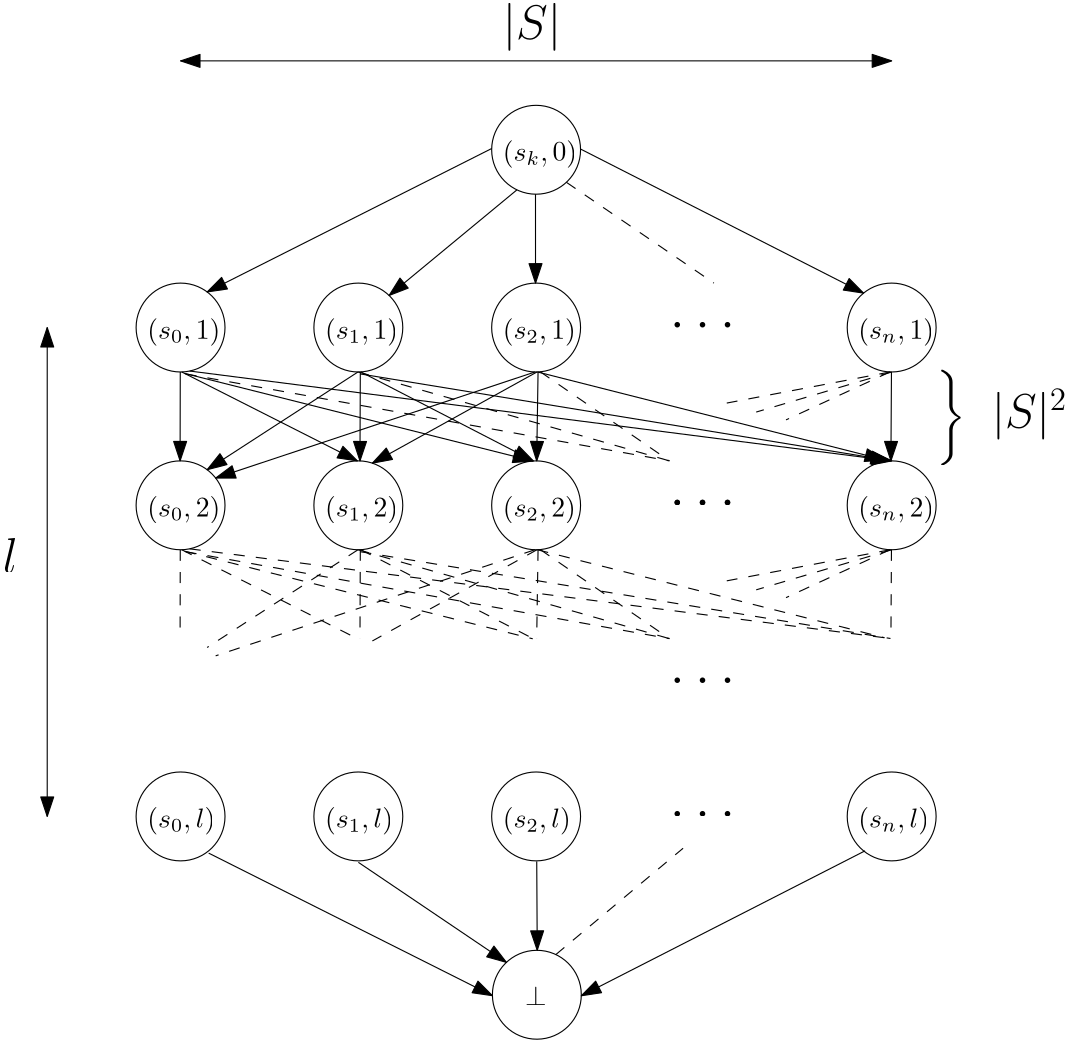 <?xml version="1.0"?>
<!DOCTYPE ipe SYSTEM "ipe.dtd">
<ipe version="70206" creator="Ipe 7.2.6">
<info created="D:20170809224916" modified="D:20170810121231"/>
<preamble>\usepackage{amsmath}
</preamble>
<ipestyle name="basic">
<symbol name="arrow/arc(spx)">
<path stroke="sym-stroke" fill="sym-stroke" pen="sym-pen">
0 0 m
-1 0.333 l
-1 -0.333 l
h
</path>
</symbol>
<symbol name="arrow/farc(spx)">
<path stroke="sym-stroke" fill="white" pen="sym-pen">
0 0 m
-1 0.333 l
-1 -0.333 l
h
</path>
</symbol>
<symbol name="arrow/ptarc(spx)">
<path stroke="sym-stroke" fill="sym-stroke" pen="sym-pen">
0 0 m
-1 0.333 l
-0.8 0 l
-1 -0.333 l
h
</path>
</symbol>
<symbol name="arrow/fptarc(spx)">
<path stroke="sym-stroke" fill="white" pen="sym-pen">
0 0 m
-1 0.333 l
-0.8 0 l
-1 -0.333 l
h
</path>
</symbol>
<symbol name="mark/circle(sx)" transformations="translations">
<path fill="sym-stroke">
0.6 0 0 0.6 0 0 e
0.4 0 0 0.4 0 0 e
</path>
</symbol>
<symbol name="mark/disk(sx)" transformations="translations">
<path fill="sym-stroke">
0.6 0 0 0.6 0 0 e
</path>
</symbol>
<symbol name="mark/fdisk(sfx)" transformations="translations">
<group>
<path fill="sym-fill">
0.5 0 0 0.5 0 0 e
</path>
<path fill="sym-stroke" fillrule="eofill">
0.6 0 0 0.6 0 0 e
0.4 0 0 0.4 0 0 e
</path>
</group>
</symbol>
<symbol name="mark/box(sx)" transformations="translations">
<path fill="sym-stroke" fillrule="eofill">
-0.6 -0.6 m
0.6 -0.6 l
0.6 0.6 l
-0.6 0.6 l
h
-0.4 -0.4 m
0.4 -0.4 l
0.4 0.4 l
-0.4 0.4 l
h
</path>
</symbol>
<symbol name="mark/square(sx)" transformations="translations">
<path fill="sym-stroke">
-0.6 -0.6 m
0.6 -0.6 l
0.6 0.6 l
-0.6 0.6 l
h
</path>
</symbol>
<symbol name="mark/fsquare(sfx)" transformations="translations">
<group>
<path fill="sym-fill">
-0.5 -0.5 m
0.5 -0.5 l
0.5 0.5 l
-0.5 0.5 l
h
</path>
<path fill="sym-stroke" fillrule="eofill">
-0.6 -0.6 m
0.6 -0.6 l
0.6 0.6 l
-0.6 0.6 l
h
-0.4 -0.4 m
0.4 -0.4 l
0.4 0.4 l
-0.4 0.4 l
h
</path>
</group>
</symbol>
<symbol name="mark/cross(sx)" transformations="translations">
<group>
<path fill="sym-stroke">
-0.43 -0.57 m
0.57 0.43 l
0.43 0.57 l
-0.57 -0.43 l
h
</path>
<path fill="sym-stroke">
-0.43 0.57 m
0.57 -0.43 l
0.43 -0.57 l
-0.57 0.43 l
h
</path>
</group>
</symbol>
<symbol name="arrow/fnormal(spx)">
<path stroke="sym-stroke" fill="white" pen="sym-pen">
0 0 m
-1 0.333 l
-1 -0.333 l
h
</path>
</symbol>
<symbol name="arrow/pointed(spx)">
<path stroke="sym-stroke" fill="sym-stroke" pen="sym-pen">
0 0 m
-1 0.333 l
-0.8 0 l
-1 -0.333 l
h
</path>
</symbol>
<symbol name="arrow/fpointed(spx)">
<path stroke="sym-stroke" fill="white" pen="sym-pen">
0 0 m
-1 0.333 l
-0.8 0 l
-1 -0.333 l
h
</path>
</symbol>
<symbol name="arrow/linear(spx)">
<path stroke="sym-stroke" pen="sym-pen">
-1 0.333 m
0 0 l
-1 -0.333 l
</path>
</symbol>
<symbol name="arrow/fdouble(spx)">
<path stroke="sym-stroke" fill="white" pen="sym-pen">
0 0 m
-1 0.333 l
-1 -0.333 l
h
-1 0 m
-2 0.333 l
-2 -0.333 l
h
</path>
</symbol>
<symbol name="arrow/double(spx)">
<path stroke="sym-stroke" fill="sym-stroke" pen="sym-pen">
0 0 m
-1 0.333 l
-1 -0.333 l
h
-1 0 m
-2 0.333 l
-2 -0.333 l
h
</path>
</symbol>
<pen name="heavier" value="0.8"/>
<pen name="fat" value="1.2"/>
<pen name="ultrafat" value="2"/>
<symbolsize name="large" value="5"/>
<symbolsize name="small" value="2"/>
<symbolsize name="tiny" value="1.1"/>
<arrowsize name="large" value="10"/>
<arrowsize name="small" value="5"/>
<arrowsize name="tiny" value="3"/>
<color name="red" value="1 0 0"/>
<color name="green" value="0 1 0"/>
<color name="blue" value="0 0 1"/>
<color name="yellow" value="1 1 0"/>
<color name="orange" value="1 0.647 0"/>
<color name="gold" value="1 0.843 0"/>
<color name="purple" value="0.627 0.125 0.941"/>
<color name="gray" value="0.745"/>
<color name="brown" value="0.647 0.165 0.165"/>
<color name="navy" value="0 0 0.502"/>
<color name="pink" value="1 0.753 0.796"/>
<color name="seagreen" value="0.18 0.545 0.341"/>
<color name="turquoise" value="0.251 0.878 0.816"/>
<color name="violet" value="0.933 0.51 0.933"/>
<color name="darkblue" value="0 0 0.545"/>
<color name="darkcyan" value="0 0.545 0.545"/>
<color name="darkgray" value="0.663"/>
<color name="darkgreen" value="0 0.392 0"/>
<color name="darkmagenta" value="0.545 0 0.545"/>
<color name="darkorange" value="1 0.549 0"/>
<color name="darkred" value="0.545 0 0"/>
<color name="lightblue" value="0.678 0.847 0.902"/>
<color name="lightcyan" value="0.878 1 1"/>
<color name="lightgray" value="0.827"/>
<color name="lightgreen" value="0.565 0.933 0.565"/>
<color name="lightyellow" value="1 1 0.878"/>
<dashstyle name="dashed" value="[4] 0"/>
<dashstyle name="dotted" value="[1 3] 0"/>
<dashstyle name="dash dotted" value="[4 2 1 2] 0"/>
<dashstyle name="dash dot dotted" value="[4 2 1 2 1 2] 0"/>
<textsize name="large" value="\large"/>
<textsize name="Large" value="\Large"/>
<textsize name="LARGE" value="\LARGE"/>
<textsize name="huge" value="\huge"/>
<textsize name="Huge" value="\Huge"/>
<textsize name="small" value="\small"/>
<textsize name="footnote" value="\footnotesize"/>
<textsize name="tiny" value="\tiny"/>
<textstyle name="center" begin="\begin{center}" end="\end{center}"/>
<textstyle name="itemize" begin="\begin{itemize}" end="\end{itemize}"/>
<textstyle name="item" begin="\begin{itemize}\item{}" end="\end{itemize}"/>
<gridsize name="4 pts" value="4"/>
<gridsize name="8 pts (~3 mm)" value="8"/>
<gridsize name="16 pts (~6 mm)" value="16"/>
<gridsize name="32 pts (~12 mm)" value="32"/>
<gridsize name="10 pts (~3.5 mm)" value="10"/>
<gridsize name="20 pts (~7 mm)" value="20"/>
<gridsize name="14 pts (~5 mm)" value="14"/>
<gridsize name="28 pts (~10 mm)" value="28"/>
<gridsize name="56 pts (~20 mm)" value="56"/>
<anglesize name="90 deg" value="90"/>
<anglesize name="60 deg" value="60"/>
<anglesize name="45 deg" value="45"/>
<anglesize name="30 deg" value="30"/>
<anglesize name="22.5 deg" value="22.5"/>
<opacity name="10%" value="0.1"/>
<opacity name="30%" value="0.3"/>
<opacity name="50%" value="0.5"/>
<opacity name="75%" value="0.75"/>
<tiling name="falling" angle="-60" step="4" width="1"/>
<tiling name="rising" angle="30" step="4" width="1"/>
</ipestyle>
<page>
<layer name="alpha"/>
<view layers="alpha" active="alpha"/>
<path layer="alpha" matrix="1 0 0 1 16 -32" stroke="black">
16 0 0 16 224 800 e
</path>
<path matrix="1 0 0 1 0 -32" stroke="black">
16 0 0 16 112 736 e
</path>
<path matrix="1 0 0 1 0 -32" stroke="black">
16 0 0 16 176 736 e
</path>
<path matrix="1 0 0 1 0 -32" stroke="black">
16 0 0 16 240 736 e
</path>
<path matrix="1 0 0 1 0 -32" stroke="black">
16 0 0 16 368 736 e
</path>
<text matrix="1 0 0 1 0 -32" transformations="translations" pos="288 736" stroke="black" type="label" width="27.191" height="2.009" depth="0" valign="baseline" size="huge" style="math">\dots</text>
<path matrix="1 0 0 1 0 -96" stroke="black">
16 0 0 16 112 736 e
</path>
<path matrix="1 0 0 1 0 -96" stroke="black">
16 0 0 16 176 736 e
</path>
<path matrix="1 0 0 1 0 -96" stroke="black">
16 0 0 16 240 736 e
</path>
<path matrix="1 0 0 1 0 -96" stroke="black">
16 0 0 16 368 736 e
</path>
<text matrix="1 0 0 1 0 -96" transformations="translations" pos="288 736" stroke="black" type="label" width="27.191" height="2.009" depth="0" valign="baseline" size="huge" style="math">\dots</text>
<path matrix="1 0 0 1 0 -32" stroke="black" arrow="normal/normal">
224.006 800.455 m
121.58 748.815 l
</path>
<path matrix="1 0 0 1 0 -32" stroke="black" arrow="normal/normal">
233.09 785.569 m
187.077 747.546 l
</path>
<path matrix="1 0 0 1 0 -32" stroke="black" arrow="normal/normal">
239.778 784.002 m
239.788 751.999 l
</path>
<path matrix="1 0 0 1 0 -32" stroke="black" arrow="normal/normal">
255.998 800.255 m
357.88 748.393 l
</path>
<path matrix="1 0 0 1 0 -32" stroke="black" arrow="normal/normal">
111.895 720 m
111.832 687.999 l
</path>
<path matrix="1 0 0 1 0 -32" stroke="black" arrow="normal/normal">
112.414 720.005 m
175.65 687.996 l
</path>
<path matrix="1 0 0 1 0 -32" stroke="black" arrow="normal/normal">
113.459 719.476 m
238.786 687.954 l
</path>
<path matrix="1 0 0 1 0 -32" stroke="black" arrow="normal/normal">
115.274 720.338 m
368.028 688 l
</path>
<path matrix="1 0 0 1 0 -32" stroke="black" arrow="normal/normal">
175.858 720.001 m
121.572 684.821 l
</path>
<path matrix="1 0 0 1 0 -32" stroke="black" arrow="normal/normal">
176.712 720.016 m
176.589 687.989 l
</path>
<path matrix="1 0 0 1 0 -32" stroke="black" arrow="normal/normal">
176.885 720.024 m
239.007 687.969 l
</path>
<path matrix="1 0 0 1 0 -32" stroke="black" arrow="normal/normal">
176.709 719.292 m
367.569 688.059 l
</path>
<path matrix="1 0 0 1 0 -32" stroke="black" arrow="normal/normal">
239.567 720.006 m
124.635 681.816 l
</path>
<path matrix="1 0 0 1 0 -32" stroke="black" arrow="normal/normal">
240.294 720.003 m
181.058 687.179 l
</path>
<path matrix="1 0 0 1 0 -32" stroke="black" arrow="normal/normal">
240.699 720.015 m
240.207 687.999 l
</path>
<path matrix="1 0 0 1 0 -32" stroke="black" arrow="normal/normal">
240.451 720.006 m
365.47 688.327 l
</path>
<path matrix="1 0 0 1 0 -32" stroke="black" arrow="normal/normal">
367.925 720 m
367.732 687.998 l
</path>
<path matrix="1 0 0 1 0 -32" stroke="black" dash="dashed">
113.801 719.303 m
288 688 l
</path>
<path matrix="1 0 0 1 0 -32" stroke="black" dash="dashed">
175.938 720 m
288 688 l
</path>
<path matrix="1 0 0 1 0 -32" stroke="black" dash="dashed">
241.49 720.07 m
288 688 l
</path>
<path matrix="1 0 0 1 0 -32" stroke="black" dash="dashed">
367.489 720.008 m
308.635 708.812 l
</path>
<path matrix="1 0 0 1 0 -32" stroke="black" dash="dashed">
367.375 720.012 m
329.969 702.762 l
</path>
<path matrix="1 0 0 1 0 -32" stroke="black" dash="dashed">
368 720 m
319.232 705.572 l
</path>
<path matrix="1 0 0 1 0 -32" stroke="black" dash="dashed">
250.897 788.285 m
304 752 l
</path>
<path matrix="1 0 0 1 0 -208" stroke="black">
16 0 0 16 112 736 e
</path>
<path matrix="1 0 0 1 0 -208" stroke="black">
16 0 0 16 176 736 e
</path>
<path matrix="1 0 0 1 0 -208" stroke="black">
16 0 0 16 240 736 e
</path>
<path matrix="1 0 0 1 0 -208" stroke="black">
16 0 0 16 368 736 e
</path>
<text matrix="1 0 0 1 0 -208" transformations="translations" pos="288 736" stroke="black" type="label" width="27.191" height="2.009" depth="0" valign="baseline" size="huge" style="math">\dots</text>
<path matrix="-0.999986 -0.00530544 0.00530544 -0.999986 460.02 1264.98" stroke="black">
16 0 0 16 224 800 e
</path>
<path matrix="-0.999986 -0.00530544 0.00530544 -0.999986 476.02 1265.07" stroke="black" rarrow="normal/normal">
224.006 800.455 m
121.58 748.815 l
</path>
<path matrix="-0.999986 -0.00530544 0.00530544 -0.999986 476.02 1265.07" stroke="black" dash="dashed">
233.09 785.569 m
187.077 747.546 l
</path>
<path matrix="-0.999986 -0.00530544 0.00530544 -0.999986 476.02 1265.07" stroke="black" rarrow="normal/normal">
239.778 784.002 m
239.788 751.999 l
</path>
<path matrix="-0.999986 -0.00530544 0.00530544 -0.999986 476.02 1265.07" stroke="black" rarrow="normal/normal">
255.998 800.255 m
357.88 748.393 l
</path>
<path matrix="-0.999986 -0.00530544 0.00530544 -0.999986 476.02 1265.07" stroke="black" rarrow="normal/normal">
250.897 788.285 m
304 752 l
</path>
<text matrix="1 0 0 1 0 -96" transformations="translations" pos="288 736" stroke="black" type="label" width="27.191" height="2.009" depth="0" valign="baseline" size="huge" style="math">\dots</text>
<text matrix="1 0 0 1 0 -160" transformations="translations" pos="288 736" stroke="black" type="label" width="27.191" height="2.009" depth="0" valign="baseline" size="huge" style="math">\dots</text>
<path matrix="1 0 0 1 0 -96" stroke="black" dash="dashed">
111.895 720 m
111.832 687.999 l
</path>
<path matrix="1 0 0 1 0 -96" stroke="black" dash="dashed">
112.414 720.005 m
175.65 687.996 l
</path>
<path matrix="1 0 0 1 0 -96" stroke="black" dash="dashed">
113.459 719.476 m
238.786 687.954 l
</path>
<path matrix="1 0 0 1 0 -96" stroke="black" dash="dashed">
115.274 720.338 m
368.028 688 l
</path>
<path matrix="1 0 0 1 0 -96" stroke="black" dash="dashed">
175.858 720.001 m
121.572 684.821 l
</path>
<path matrix="1 0 0 1 0 -96" stroke="black" dash="dashed">
176.712 720.016 m
176.589 687.989 l
</path>
<path matrix="1 0 0 1 0 -96" stroke="black" dash="dashed">
176.885 720.024 m
239.007 687.969 l
</path>
<path matrix="1 0 0 1 0 -96" stroke="black" dash="dashed">
176.709 719.292 m
367.569 688.059 l
</path>
<path matrix="1 0 0 1 0 -96" stroke="black" dash="dashed">
239.567 720.006 m
124.635 681.816 l
</path>
<path matrix="1 0 0 1 0 -96" stroke="black" dash="dashed">
240.294 720.003 m
181.058 687.179 l
</path>
<path matrix="1 0 0 1 0 -96" stroke="black" dash="dashed">
240.699 720.015 m
240.207 687.999 l
</path>
<path matrix="1 0 0 1 0 -96" stroke="black" dash="dashed">
240.451 720.006 m
365.47 688.327 l
</path>
<path matrix="1 0 0 1 0 -96" stroke="black" dash="dashed">
367.925 720 m
367.732 687.998 l
</path>
<path matrix="1 0 0 1 0 -96" stroke="black" dash="dashed">
113.801 719.303 m
288 688 l
</path>
<path matrix="1 0 0 1 0 -96" stroke="black" dash="dashed">
175.938 720 m
288 688 l
</path>
<path matrix="1 0 0 1 0 -96" stroke="black" dash="dashed">
241.49 720.07 m
288 688 l
</path>
<path matrix="1 0 0 1 0 -96" stroke="black" dash="dashed">
367.489 720.008 m
308.635 708.812 l
</path>
<path matrix="1 0 0 1 0 -96" stroke="black" dash="dashed">
367.375 720.012 m
329.969 702.762 l
</path>
<path matrix="1 0 0 1 0 -96" stroke="black" dash="dashed">
368 720 m
319.232 705.572 l
</path>
<text matrix="1 0 0 1 -4 -32" transformations="translations" pos="232 796" stroke="black" type="label" width="26.73" height="7.473" depth="2.49" valign="baseline" style="math">(s_k, 0)</text>
<text matrix="1 0 0 1 -132 -96" transformations="translations" pos="232 796" stroke="black" type="label" width="26.297" height="7.473" depth="2.49" valign="baseline" style="math">(s_0, 1)</text>
<text matrix="1 0 0 1 -68 -96" transformations="translations" pos="232 796" stroke="black" type="label" width="26.297" height="7.473" depth="2.49" valign="baseline" style="math">(s_1, 1)</text>
<text matrix="1 0 0 1 -4 -96" transformations="translations" pos="232 796" stroke="black" type="label" width="26.297" height="7.473" depth="2.49" valign="baseline" style="math">(s_2, 1)</text>
<text matrix="1 0 0 1 124 -96" transformations="translations" pos="232 796" stroke="black" type="label" width="27.251" height="7.473" depth="2.49" valign="baseline" style="math">(s_n, 1)</text>
<text matrix="1 0 0 1 -132 -160" transformations="translations" pos="232 796" stroke="black" type="label" width="26.297" height="7.473" depth="2.49" valign="baseline" style="math">(s_0, 2)</text>
<text matrix="1 0 0 1 -68 -160" transformations="translations" pos="232 796" stroke="black" type="label" width="26.297" height="7.473" depth="2.49" valign="baseline" style="math">(s_1, 2)</text>
<text matrix="1 0 0 1 -4 -160" transformations="translations" pos="232 796" stroke="black" type="label" width="26.297" height="7.473" depth="2.49" valign="baseline" style="math">(s_2, 2)</text>
<text matrix="1 0 0 1 124 -160" transformations="translations" pos="232 796" stroke="black" type="label" width="27.251" height="7.473" depth="2.49" valign="baseline" style="math">(s_n, 2)</text>
<text matrix="1 0 0 1 -132 -272" transformations="translations" pos="232 796" stroke="black" type="label" width="24.485" height="7.473" depth="2.49" valign="baseline" style="math">(s_0, l)</text>
<text matrix="1 0 0 1 -68 -272" transformations="translations" pos="232 796" stroke="black" type="label" width="24.485" height="7.473" depth="2.49" valign="baseline" style="math">(s_1, l)</text>
<text matrix="1 0 0 1 -4 -272" transformations="translations" pos="232 796" stroke="black" type="label" width="24.485" height="7.473" depth="2.49" valign="baseline" style="math">(s_2, l)</text>
<text matrix="1 0 0 1 124 -272" transformations="translations" pos="232 796" stroke="black" type="label" width="25.438" height="7.473" depth="2.49" valign="baseline" style="math">(s_n, l)</text>
<text matrix="1 0 0 1 4 -336" transformations="translations" pos="232 796" stroke="black" type="label" width="7.749" height="6.918" depth="0" valign="baseline" style="math">\bot</text>
<path matrix="1 0 0 1 0 -32" stroke="black" arrow="normal/normal" rarrow="normal/normal">
112 832 m
368 832 l
</path>
<text matrix="1 0 0 1 -92 -4" transformations="translations" pos="320 812" stroke="black" type="label" width="20.933" height="12.915" depth="4.3" valign="baseline" size="LARGE" style="math">|S|</text>
<path stroke="black" arrow="normal/normal" rarrow="normal/normal">
64 704 m
64 528 l
</path>
<text transformations="translations" pos="48 616" stroke="black" type="label" width="5.4" height="11.955" depth="0" valign="baseline" size="LARGE" style="math">l</text>
<text matrix="1 0 0 1 -4 -4" transformations="translations" pos="388 672" stroke="black" type="label" width="10.76" height="20.791" depth="13.64" valign="baseline" size="Large" style="math">\bigg\}</text>
<text matrix="1 0 0 1 0 -4" transformations="translations" pos="404 672" stroke="black" type="label" width="27.285" height="13.956" depth="4.3" valign="baseline" size="LARGE" style="math">|S|^2</text>
</page>
</ipe>
